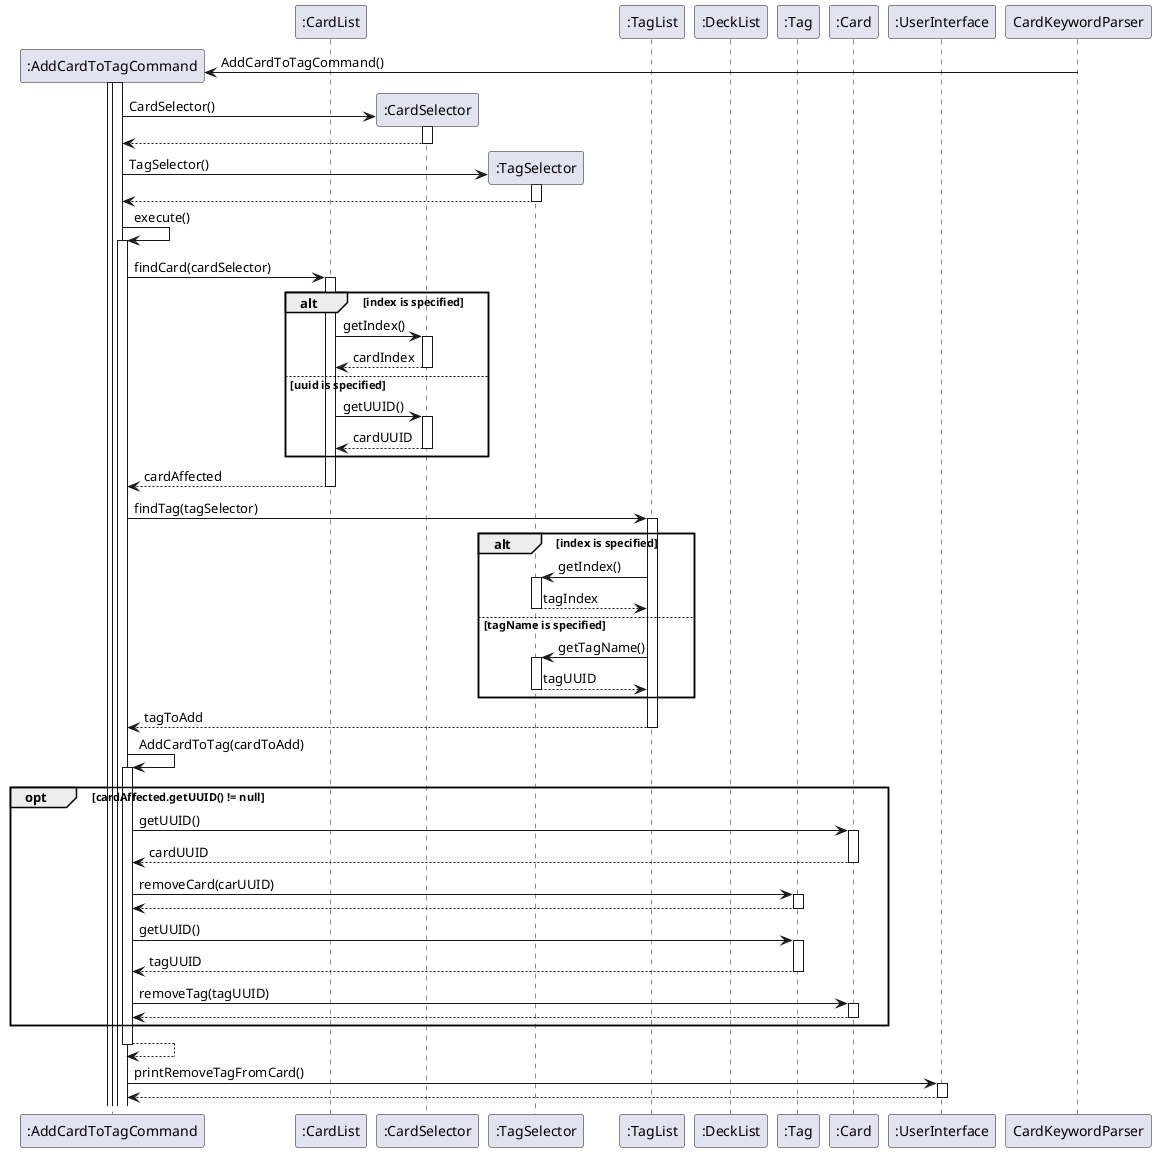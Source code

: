 @startuml
autoactivate on

participant ":AddCardToTagCommand" as AddCardToTagCommand
participant ":TagList" as TagList
participant ":CardList" as CardList
participant ":CardSelector" as CardSelector
participant ":TagSelector" as TagSelector
participant ":TagList" as TagList
participant ":DeckList" as DeckList
participant ":Tag" as Tag
participant ":Card" as Card
participant ":UserInterface" as UserInterface


Create AddCardToTagCommand
CardKeywordParser -> AddCardToTagCommand : AddCardToTagCommand()
activate AddCardToTagCommand

Create CardSelector
AddCardToTagCommand -> CardSelector : CardSelector()
return

Create TagSelector
AddCardToTagCommand -> TagSelector : TagSelector()
return

AddCardToTagCommand -> AddCardToTagCommand: execute()
AddCardToTagCommand -> CardList : findCard(cardSelector)

alt index is specified
CardList -> CardSelector : getIndex()
return cardIndex
else uuid is specified
CardList -> CardSelector : getUUID()
return cardUUID
end
return cardAffected

AddCardToTagCommand -> TagList : findTag(tagSelector)

alt index is specified
TagList -> TagSelector : getIndex()
return tagIndex
else tagName is specified
TagList -> TagSelector : getTagName()
return tagUUID
end
return tagToAdd

AddCardToTagCommand -> AddCardToTagCommand : AddCardToTag(cardToAdd)
opt cardAffected.getUUID() != null
AddCardToTagCommand -> Card : getUUID()
return cardUUID
AddCardToTagCommand -> Tag : removeCard(carUUID)
return
AddCardToTagCommand -> Tag : getUUID()
return tagUUID
AddCardToTagCommand -> Card : removeTag(tagUUID)
return

end
return

AddCardToTagCommand -> UserInterface : printRemoveTagFromCard()
return


@enduml
